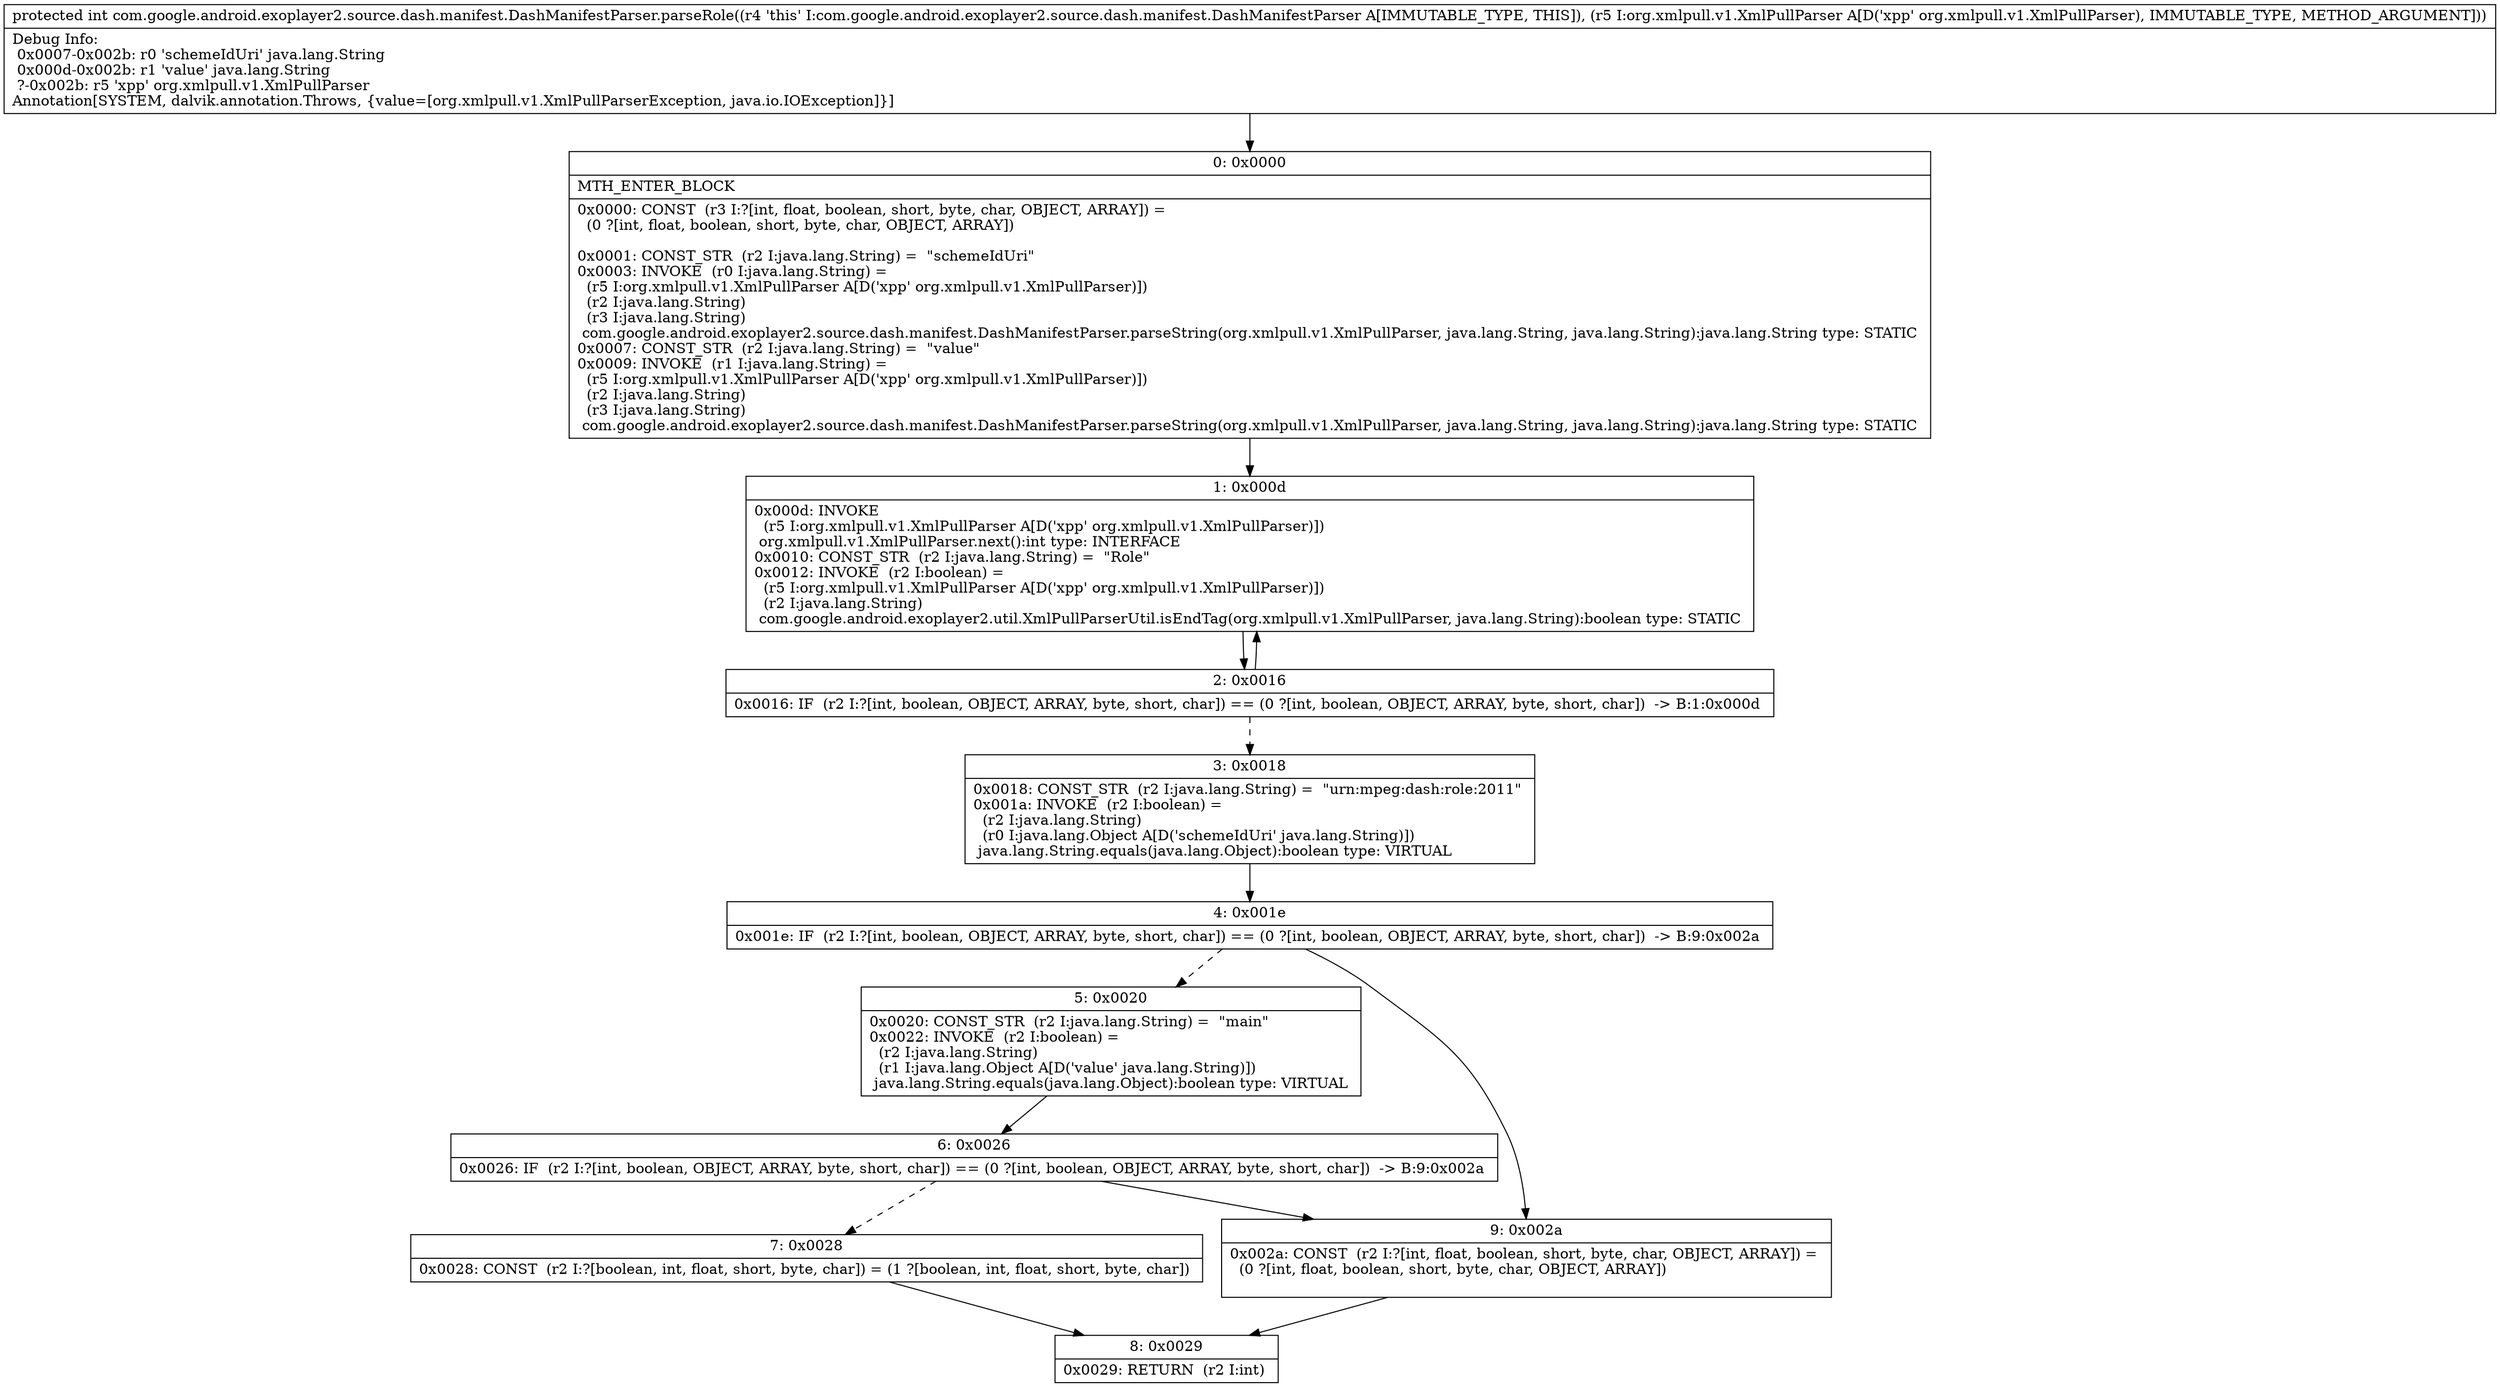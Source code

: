 digraph "CFG forcom.google.android.exoplayer2.source.dash.manifest.DashManifestParser.parseRole(Lorg\/xmlpull\/v1\/XmlPullParser;)I" {
Node_0 [shape=record,label="{0\:\ 0x0000|MTH_ENTER_BLOCK\l|0x0000: CONST  (r3 I:?[int, float, boolean, short, byte, char, OBJECT, ARRAY]) = \l  (0 ?[int, float, boolean, short, byte, char, OBJECT, ARRAY])\l \l0x0001: CONST_STR  (r2 I:java.lang.String) =  \"schemeIdUri\" \l0x0003: INVOKE  (r0 I:java.lang.String) = \l  (r5 I:org.xmlpull.v1.XmlPullParser A[D('xpp' org.xmlpull.v1.XmlPullParser)])\l  (r2 I:java.lang.String)\l  (r3 I:java.lang.String)\l com.google.android.exoplayer2.source.dash.manifest.DashManifestParser.parseString(org.xmlpull.v1.XmlPullParser, java.lang.String, java.lang.String):java.lang.String type: STATIC \l0x0007: CONST_STR  (r2 I:java.lang.String) =  \"value\" \l0x0009: INVOKE  (r1 I:java.lang.String) = \l  (r5 I:org.xmlpull.v1.XmlPullParser A[D('xpp' org.xmlpull.v1.XmlPullParser)])\l  (r2 I:java.lang.String)\l  (r3 I:java.lang.String)\l com.google.android.exoplayer2.source.dash.manifest.DashManifestParser.parseString(org.xmlpull.v1.XmlPullParser, java.lang.String, java.lang.String):java.lang.String type: STATIC \l}"];
Node_1 [shape=record,label="{1\:\ 0x000d|0x000d: INVOKE  \l  (r5 I:org.xmlpull.v1.XmlPullParser A[D('xpp' org.xmlpull.v1.XmlPullParser)])\l org.xmlpull.v1.XmlPullParser.next():int type: INTERFACE \l0x0010: CONST_STR  (r2 I:java.lang.String) =  \"Role\" \l0x0012: INVOKE  (r2 I:boolean) = \l  (r5 I:org.xmlpull.v1.XmlPullParser A[D('xpp' org.xmlpull.v1.XmlPullParser)])\l  (r2 I:java.lang.String)\l com.google.android.exoplayer2.util.XmlPullParserUtil.isEndTag(org.xmlpull.v1.XmlPullParser, java.lang.String):boolean type: STATIC \l}"];
Node_2 [shape=record,label="{2\:\ 0x0016|0x0016: IF  (r2 I:?[int, boolean, OBJECT, ARRAY, byte, short, char]) == (0 ?[int, boolean, OBJECT, ARRAY, byte, short, char])  \-\> B:1:0x000d \l}"];
Node_3 [shape=record,label="{3\:\ 0x0018|0x0018: CONST_STR  (r2 I:java.lang.String) =  \"urn:mpeg:dash:role:2011\" \l0x001a: INVOKE  (r2 I:boolean) = \l  (r2 I:java.lang.String)\l  (r0 I:java.lang.Object A[D('schemeIdUri' java.lang.String)])\l java.lang.String.equals(java.lang.Object):boolean type: VIRTUAL \l}"];
Node_4 [shape=record,label="{4\:\ 0x001e|0x001e: IF  (r2 I:?[int, boolean, OBJECT, ARRAY, byte, short, char]) == (0 ?[int, boolean, OBJECT, ARRAY, byte, short, char])  \-\> B:9:0x002a \l}"];
Node_5 [shape=record,label="{5\:\ 0x0020|0x0020: CONST_STR  (r2 I:java.lang.String) =  \"main\" \l0x0022: INVOKE  (r2 I:boolean) = \l  (r2 I:java.lang.String)\l  (r1 I:java.lang.Object A[D('value' java.lang.String)])\l java.lang.String.equals(java.lang.Object):boolean type: VIRTUAL \l}"];
Node_6 [shape=record,label="{6\:\ 0x0026|0x0026: IF  (r2 I:?[int, boolean, OBJECT, ARRAY, byte, short, char]) == (0 ?[int, boolean, OBJECT, ARRAY, byte, short, char])  \-\> B:9:0x002a \l}"];
Node_7 [shape=record,label="{7\:\ 0x0028|0x0028: CONST  (r2 I:?[boolean, int, float, short, byte, char]) = (1 ?[boolean, int, float, short, byte, char]) \l}"];
Node_8 [shape=record,label="{8\:\ 0x0029|0x0029: RETURN  (r2 I:int) \l}"];
Node_9 [shape=record,label="{9\:\ 0x002a|0x002a: CONST  (r2 I:?[int, float, boolean, short, byte, char, OBJECT, ARRAY]) = \l  (0 ?[int, float, boolean, short, byte, char, OBJECT, ARRAY])\l \l}"];
MethodNode[shape=record,label="{protected int com.google.android.exoplayer2.source.dash.manifest.DashManifestParser.parseRole((r4 'this' I:com.google.android.exoplayer2.source.dash.manifest.DashManifestParser A[IMMUTABLE_TYPE, THIS]), (r5 I:org.xmlpull.v1.XmlPullParser A[D('xpp' org.xmlpull.v1.XmlPullParser), IMMUTABLE_TYPE, METHOD_ARGUMENT]))  | Debug Info:\l  0x0007\-0x002b: r0 'schemeIdUri' java.lang.String\l  0x000d\-0x002b: r1 'value' java.lang.String\l  ?\-0x002b: r5 'xpp' org.xmlpull.v1.XmlPullParser\lAnnotation[SYSTEM, dalvik.annotation.Throws, \{value=[org.xmlpull.v1.XmlPullParserException, java.io.IOException]\}]\l}"];
MethodNode -> Node_0;
Node_0 -> Node_1;
Node_1 -> Node_2;
Node_2 -> Node_1;
Node_2 -> Node_3[style=dashed];
Node_3 -> Node_4;
Node_4 -> Node_5[style=dashed];
Node_4 -> Node_9;
Node_5 -> Node_6;
Node_6 -> Node_7[style=dashed];
Node_6 -> Node_9;
Node_7 -> Node_8;
Node_9 -> Node_8;
}

